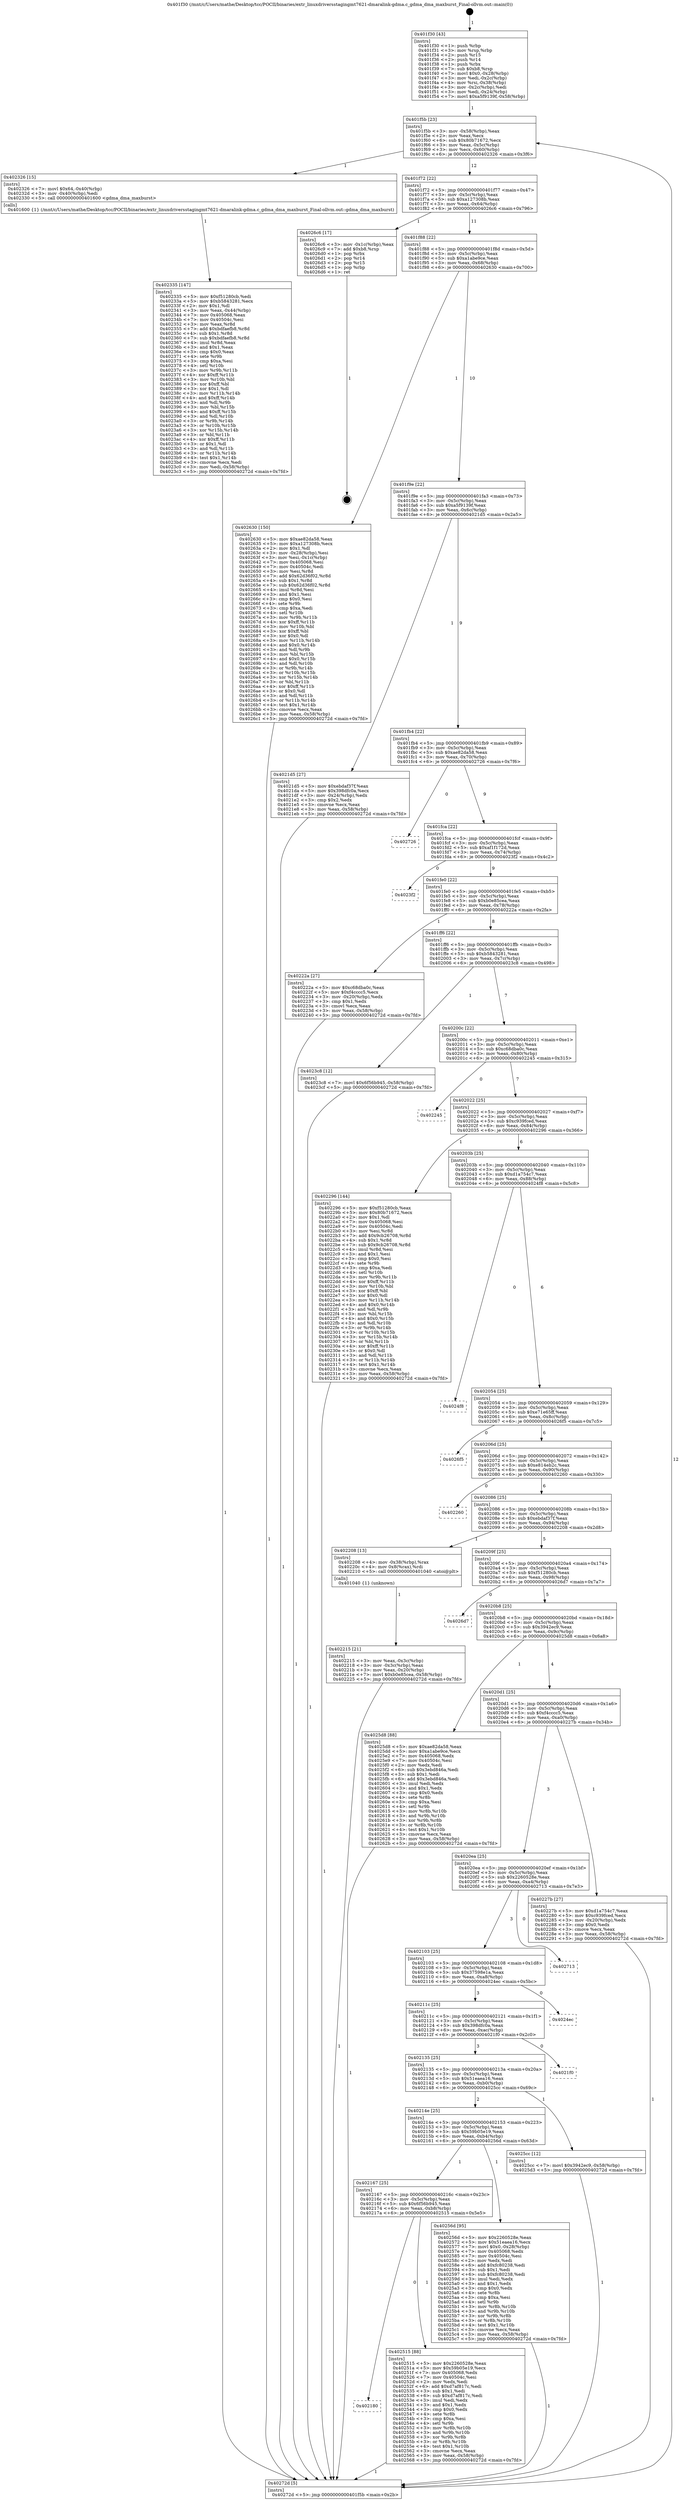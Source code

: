 digraph "0x401f30" {
  label = "0x401f30 (/mnt/c/Users/mathe/Desktop/tcc/POCII/binaries/extr_linuxdriversstagingmt7621-dmaralink-gdma.c_gdma_dma_maxburst_Final-ollvm.out::main(0))"
  labelloc = "t"
  node[shape=record]

  Entry [label="",width=0.3,height=0.3,shape=circle,fillcolor=black,style=filled]
  "0x401f5b" [label="{
     0x401f5b [23]\l
     | [instrs]\l
     &nbsp;&nbsp;0x401f5b \<+3\>: mov -0x58(%rbp),%eax\l
     &nbsp;&nbsp;0x401f5e \<+2\>: mov %eax,%ecx\l
     &nbsp;&nbsp;0x401f60 \<+6\>: sub $0x80b71672,%ecx\l
     &nbsp;&nbsp;0x401f66 \<+3\>: mov %eax,-0x5c(%rbp)\l
     &nbsp;&nbsp;0x401f69 \<+3\>: mov %ecx,-0x60(%rbp)\l
     &nbsp;&nbsp;0x401f6c \<+6\>: je 0000000000402326 \<main+0x3f6\>\l
  }"]
  "0x402326" [label="{
     0x402326 [15]\l
     | [instrs]\l
     &nbsp;&nbsp;0x402326 \<+7\>: movl $0x64,-0x40(%rbp)\l
     &nbsp;&nbsp;0x40232d \<+3\>: mov -0x40(%rbp),%edi\l
     &nbsp;&nbsp;0x402330 \<+5\>: call 0000000000401600 \<gdma_dma_maxburst\>\l
     | [calls]\l
     &nbsp;&nbsp;0x401600 \{1\} (/mnt/c/Users/mathe/Desktop/tcc/POCII/binaries/extr_linuxdriversstagingmt7621-dmaralink-gdma.c_gdma_dma_maxburst_Final-ollvm.out::gdma_dma_maxburst)\l
  }"]
  "0x401f72" [label="{
     0x401f72 [22]\l
     | [instrs]\l
     &nbsp;&nbsp;0x401f72 \<+5\>: jmp 0000000000401f77 \<main+0x47\>\l
     &nbsp;&nbsp;0x401f77 \<+3\>: mov -0x5c(%rbp),%eax\l
     &nbsp;&nbsp;0x401f7a \<+5\>: sub $0xa127308b,%eax\l
     &nbsp;&nbsp;0x401f7f \<+3\>: mov %eax,-0x64(%rbp)\l
     &nbsp;&nbsp;0x401f82 \<+6\>: je 00000000004026c6 \<main+0x796\>\l
  }"]
  Exit [label="",width=0.3,height=0.3,shape=circle,fillcolor=black,style=filled,peripheries=2]
  "0x4026c6" [label="{
     0x4026c6 [17]\l
     | [instrs]\l
     &nbsp;&nbsp;0x4026c6 \<+3\>: mov -0x1c(%rbp),%eax\l
     &nbsp;&nbsp;0x4026c9 \<+7\>: add $0xb8,%rsp\l
     &nbsp;&nbsp;0x4026d0 \<+1\>: pop %rbx\l
     &nbsp;&nbsp;0x4026d1 \<+2\>: pop %r14\l
     &nbsp;&nbsp;0x4026d3 \<+2\>: pop %r15\l
     &nbsp;&nbsp;0x4026d5 \<+1\>: pop %rbp\l
     &nbsp;&nbsp;0x4026d6 \<+1\>: ret\l
  }"]
  "0x401f88" [label="{
     0x401f88 [22]\l
     | [instrs]\l
     &nbsp;&nbsp;0x401f88 \<+5\>: jmp 0000000000401f8d \<main+0x5d\>\l
     &nbsp;&nbsp;0x401f8d \<+3\>: mov -0x5c(%rbp),%eax\l
     &nbsp;&nbsp;0x401f90 \<+5\>: sub $0xa1abe9ce,%eax\l
     &nbsp;&nbsp;0x401f95 \<+3\>: mov %eax,-0x68(%rbp)\l
     &nbsp;&nbsp;0x401f98 \<+6\>: je 0000000000402630 \<main+0x700\>\l
  }"]
  "0x402180" [label="{
     0x402180\l
  }", style=dashed]
  "0x402630" [label="{
     0x402630 [150]\l
     | [instrs]\l
     &nbsp;&nbsp;0x402630 \<+5\>: mov $0xae82da58,%eax\l
     &nbsp;&nbsp;0x402635 \<+5\>: mov $0xa127308b,%ecx\l
     &nbsp;&nbsp;0x40263a \<+2\>: mov $0x1,%dl\l
     &nbsp;&nbsp;0x40263c \<+3\>: mov -0x28(%rbp),%esi\l
     &nbsp;&nbsp;0x40263f \<+3\>: mov %esi,-0x1c(%rbp)\l
     &nbsp;&nbsp;0x402642 \<+7\>: mov 0x405068,%esi\l
     &nbsp;&nbsp;0x402649 \<+7\>: mov 0x40504c,%edi\l
     &nbsp;&nbsp;0x402650 \<+3\>: mov %esi,%r8d\l
     &nbsp;&nbsp;0x402653 \<+7\>: add $0x62d36f02,%r8d\l
     &nbsp;&nbsp;0x40265a \<+4\>: sub $0x1,%r8d\l
     &nbsp;&nbsp;0x40265e \<+7\>: sub $0x62d36f02,%r8d\l
     &nbsp;&nbsp;0x402665 \<+4\>: imul %r8d,%esi\l
     &nbsp;&nbsp;0x402669 \<+3\>: and $0x1,%esi\l
     &nbsp;&nbsp;0x40266c \<+3\>: cmp $0x0,%esi\l
     &nbsp;&nbsp;0x40266f \<+4\>: sete %r9b\l
     &nbsp;&nbsp;0x402673 \<+3\>: cmp $0xa,%edi\l
     &nbsp;&nbsp;0x402676 \<+4\>: setl %r10b\l
     &nbsp;&nbsp;0x40267a \<+3\>: mov %r9b,%r11b\l
     &nbsp;&nbsp;0x40267d \<+4\>: xor $0xff,%r11b\l
     &nbsp;&nbsp;0x402681 \<+3\>: mov %r10b,%bl\l
     &nbsp;&nbsp;0x402684 \<+3\>: xor $0xff,%bl\l
     &nbsp;&nbsp;0x402687 \<+3\>: xor $0x0,%dl\l
     &nbsp;&nbsp;0x40268a \<+3\>: mov %r11b,%r14b\l
     &nbsp;&nbsp;0x40268d \<+4\>: and $0x0,%r14b\l
     &nbsp;&nbsp;0x402691 \<+3\>: and %dl,%r9b\l
     &nbsp;&nbsp;0x402694 \<+3\>: mov %bl,%r15b\l
     &nbsp;&nbsp;0x402697 \<+4\>: and $0x0,%r15b\l
     &nbsp;&nbsp;0x40269b \<+3\>: and %dl,%r10b\l
     &nbsp;&nbsp;0x40269e \<+3\>: or %r9b,%r14b\l
     &nbsp;&nbsp;0x4026a1 \<+3\>: or %r10b,%r15b\l
     &nbsp;&nbsp;0x4026a4 \<+3\>: xor %r15b,%r14b\l
     &nbsp;&nbsp;0x4026a7 \<+3\>: or %bl,%r11b\l
     &nbsp;&nbsp;0x4026aa \<+4\>: xor $0xff,%r11b\l
     &nbsp;&nbsp;0x4026ae \<+3\>: or $0x0,%dl\l
     &nbsp;&nbsp;0x4026b1 \<+3\>: and %dl,%r11b\l
     &nbsp;&nbsp;0x4026b4 \<+3\>: or %r11b,%r14b\l
     &nbsp;&nbsp;0x4026b7 \<+4\>: test $0x1,%r14b\l
     &nbsp;&nbsp;0x4026bb \<+3\>: cmovne %ecx,%eax\l
     &nbsp;&nbsp;0x4026be \<+3\>: mov %eax,-0x58(%rbp)\l
     &nbsp;&nbsp;0x4026c1 \<+5\>: jmp 000000000040272d \<main+0x7fd\>\l
  }"]
  "0x401f9e" [label="{
     0x401f9e [22]\l
     | [instrs]\l
     &nbsp;&nbsp;0x401f9e \<+5\>: jmp 0000000000401fa3 \<main+0x73\>\l
     &nbsp;&nbsp;0x401fa3 \<+3\>: mov -0x5c(%rbp),%eax\l
     &nbsp;&nbsp;0x401fa6 \<+5\>: sub $0xa5f9139f,%eax\l
     &nbsp;&nbsp;0x401fab \<+3\>: mov %eax,-0x6c(%rbp)\l
     &nbsp;&nbsp;0x401fae \<+6\>: je 00000000004021d5 \<main+0x2a5\>\l
  }"]
  "0x402515" [label="{
     0x402515 [88]\l
     | [instrs]\l
     &nbsp;&nbsp;0x402515 \<+5\>: mov $0x2260528e,%eax\l
     &nbsp;&nbsp;0x40251a \<+5\>: mov $0x59b05e19,%ecx\l
     &nbsp;&nbsp;0x40251f \<+7\>: mov 0x405068,%edx\l
     &nbsp;&nbsp;0x402526 \<+7\>: mov 0x40504c,%esi\l
     &nbsp;&nbsp;0x40252d \<+2\>: mov %edx,%edi\l
     &nbsp;&nbsp;0x40252f \<+6\>: add $0xd7af817c,%edi\l
     &nbsp;&nbsp;0x402535 \<+3\>: sub $0x1,%edi\l
     &nbsp;&nbsp;0x402538 \<+6\>: sub $0xd7af817c,%edi\l
     &nbsp;&nbsp;0x40253e \<+3\>: imul %edi,%edx\l
     &nbsp;&nbsp;0x402541 \<+3\>: and $0x1,%edx\l
     &nbsp;&nbsp;0x402544 \<+3\>: cmp $0x0,%edx\l
     &nbsp;&nbsp;0x402547 \<+4\>: sete %r8b\l
     &nbsp;&nbsp;0x40254b \<+3\>: cmp $0xa,%esi\l
     &nbsp;&nbsp;0x40254e \<+4\>: setl %r9b\l
     &nbsp;&nbsp;0x402552 \<+3\>: mov %r8b,%r10b\l
     &nbsp;&nbsp;0x402555 \<+3\>: and %r9b,%r10b\l
     &nbsp;&nbsp;0x402558 \<+3\>: xor %r9b,%r8b\l
     &nbsp;&nbsp;0x40255b \<+3\>: or %r8b,%r10b\l
     &nbsp;&nbsp;0x40255e \<+4\>: test $0x1,%r10b\l
     &nbsp;&nbsp;0x402562 \<+3\>: cmovne %ecx,%eax\l
     &nbsp;&nbsp;0x402565 \<+3\>: mov %eax,-0x58(%rbp)\l
     &nbsp;&nbsp;0x402568 \<+5\>: jmp 000000000040272d \<main+0x7fd\>\l
  }"]
  "0x4021d5" [label="{
     0x4021d5 [27]\l
     | [instrs]\l
     &nbsp;&nbsp;0x4021d5 \<+5\>: mov $0xebdaf37f,%eax\l
     &nbsp;&nbsp;0x4021da \<+5\>: mov $0x398dfc0a,%ecx\l
     &nbsp;&nbsp;0x4021df \<+3\>: mov -0x24(%rbp),%edx\l
     &nbsp;&nbsp;0x4021e2 \<+3\>: cmp $0x2,%edx\l
     &nbsp;&nbsp;0x4021e5 \<+3\>: cmovne %ecx,%eax\l
     &nbsp;&nbsp;0x4021e8 \<+3\>: mov %eax,-0x58(%rbp)\l
     &nbsp;&nbsp;0x4021eb \<+5\>: jmp 000000000040272d \<main+0x7fd\>\l
  }"]
  "0x401fb4" [label="{
     0x401fb4 [22]\l
     | [instrs]\l
     &nbsp;&nbsp;0x401fb4 \<+5\>: jmp 0000000000401fb9 \<main+0x89\>\l
     &nbsp;&nbsp;0x401fb9 \<+3\>: mov -0x5c(%rbp),%eax\l
     &nbsp;&nbsp;0x401fbc \<+5\>: sub $0xae82da58,%eax\l
     &nbsp;&nbsp;0x401fc1 \<+3\>: mov %eax,-0x70(%rbp)\l
     &nbsp;&nbsp;0x401fc4 \<+6\>: je 0000000000402726 \<main+0x7f6\>\l
  }"]
  "0x40272d" [label="{
     0x40272d [5]\l
     | [instrs]\l
     &nbsp;&nbsp;0x40272d \<+5\>: jmp 0000000000401f5b \<main+0x2b\>\l
  }"]
  "0x401f30" [label="{
     0x401f30 [43]\l
     | [instrs]\l
     &nbsp;&nbsp;0x401f30 \<+1\>: push %rbp\l
     &nbsp;&nbsp;0x401f31 \<+3\>: mov %rsp,%rbp\l
     &nbsp;&nbsp;0x401f34 \<+2\>: push %r15\l
     &nbsp;&nbsp;0x401f36 \<+2\>: push %r14\l
     &nbsp;&nbsp;0x401f38 \<+1\>: push %rbx\l
     &nbsp;&nbsp;0x401f39 \<+7\>: sub $0xb8,%rsp\l
     &nbsp;&nbsp;0x401f40 \<+7\>: movl $0x0,-0x28(%rbp)\l
     &nbsp;&nbsp;0x401f47 \<+3\>: mov %edi,-0x2c(%rbp)\l
     &nbsp;&nbsp;0x401f4a \<+4\>: mov %rsi,-0x38(%rbp)\l
     &nbsp;&nbsp;0x401f4e \<+3\>: mov -0x2c(%rbp),%edi\l
     &nbsp;&nbsp;0x401f51 \<+3\>: mov %edi,-0x24(%rbp)\l
     &nbsp;&nbsp;0x401f54 \<+7\>: movl $0xa5f9139f,-0x58(%rbp)\l
  }"]
  "0x402167" [label="{
     0x402167 [25]\l
     | [instrs]\l
     &nbsp;&nbsp;0x402167 \<+5\>: jmp 000000000040216c \<main+0x23c\>\l
     &nbsp;&nbsp;0x40216c \<+3\>: mov -0x5c(%rbp),%eax\l
     &nbsp;&nbsp;0x40216f \<+5\>: sub $0x6f56b945,%eax\l
     &nbsp;&nbsp;0x402174 \<+6\>: mov %eax,-0xb8(%rbp)\l
     &nbsp;&nbsp;0x40217a \<+6\>: je 0000000000402515 \<main+0x5e5\>\l
  }"]
  "0x402726" [label="{
     0x402726\l
  }", style=dashed]
  "0x401fca" [label="{
     0x401fca [22]\l
     | [instrs]\l
     &nbsp;&nbsp;0x401fca \<+5\>: jmp 0000000000401fcf \<main+0x9f\>\l
     &nbsp;&nbsp;0x401fcf \<+3\>: mov -0x5c(%rbp),%eax\l
     &nbsp;&nbsp;0x401fd2 \<+5\>: sub $0xaf1f172d,%eax\l
     &nbsp;&nbsp;0x401fd7 \<+3\>: mov %eax,-0x74(%rbp)\l
     &nbsp;&nbsp;0x401fda \<+6\>: je 00000000004023f2 \<main+0x4c2\>\l
  }"]
  "0x40256d" [label="{
     0x40256d [95]\l
     | [instrs]\l
     &nbsp;&nbsp;0x40256d \<+5\>: mov $0x2260528e,%eax\l
     &nbsp;&nbsp;0x402572 \<+5\>: mov $0x51eaea16,%ecx\l
     &nbsp;&nbsp;0x402577 \<+7\>: movl $0x0,-0x28(%rbp)\l
     &nbsp;&nbsp;0x40257e \<+7\>: mov 0x405068,%edx\l
     &nbsp;&nbsp;0x402585 \<+7\>: mov 0x40504c,%esi\l
     &nbsp;&nbsp;0x40258c \<+2\>: mov %edx,%edi\l
     &nbsp;&nbsp;0x40258e \<+6\>: add $0xfc80238,%edi\l
     &nbsp;&nbsp;0x402594 \<+3\>: sub $0x1,%edi\l
     &nbsp;&nbsp;0x402597 \<+6\>: sub $0xfc80238,%edi\l
     &nbsp;&nbsp;0x40259d \<+3\>: imul %edi,%edx\l
     &nbsp;&nbsp;0x4025a0 \<+3\>: and $0x1,%edx\l
     &nbsp;&nbsp;0x4025a3 \<+3\>: cmp $0x0,%edx\l
     &nbsp;&nbsp;0x4025a6 \<+4\>: sete %r8b\l
     &nbsp;&nbsp;0x4025aa \<+3\>: cmp $0xa,%esi\l
     &nbsp;&nbsp;0x4025ad \<+4\>: setl %r9b\l
     &nbsp;&nbsp;0x4025b1 \<+3\>: mov %r8b,%r10b\l
     &nbsp;&nbsp;0x4025b4 \<+3\>: and %r9b,%r10b\l
     &nbsp;&nbsp;0x4025b7 \<+3\>: xor %r9b,%r8b\l
     &nbsp;&nbsp;0x4025ba \<+3\>: or %r8b,%r10b\l
     &nbsp;&nbsp;0x4025bd \<+4\>: test $0x1,%r10b\l
     &nbsp;&nbsp;0x4025c1 \<+3\>: cmovne %ecx,%eax\l
     &nbsp;&nbsp;0x4025c4 \<+3\>: mov %eax,-0x58(%rbp)\l
     &nbsp;&nbsp;0x4025c7 \<+5\>: jmp 000000000040272d \<main+0x7fd\>\l
  }"]
  "0x4023f2" [label="{
     0x4023f2\l
  }", style=dashed]
  "0x401fe0" [label="{
     0x401fe0 [22]\l
     | [instrs]\l
     &nbsp;&nbsp;0x401fe0 \<+5\>: jmp 0000000000401fe5 \<main+0xb5\>\l
     &nbsp;&nbsp;0x401fe5 \<+3\>: mov -0x5c(%rbp),%eax\l
     &nbsp;&nbsp;0x401fe8 \<+5\>: sub $0xb0e85cea,%eax\l
     &nbsp;&nbsp;0x401fed \<+3\>: mov %eax,-0x78(%rbp)\l
     &nbsp;&nbsp;0x401ff0 \<+6\>: je 000000000040222a \<main+0x2fa\>\l
  }"]
  "0x40214e" [label="{
     0x40214e [25]\l
     | [instrs]\l
     &nbsp;&nbsp;0x40214e \<+5\>: jmp 0000000000402153 \<main+0x223\>\l
     &nbsp;&nbsp;0x402153 \<+3\>: mov -0x5c(%rbp),%eax\l
     &nbsp;&nbsp;0x402156 \<+5\>: sub $0x59b05e19,%eax\l
     &nbsp;&nbsp;0x40215b \<+6\>: mov %eax,-0xb4(%rbp)\l
     &nbsp;&nbsp;0x402161 \<+6\>: je 000000000040256d \<main+0x63d\>\l
  }"]
  "0x40222a" [label="{
     0x40222a [27]\l
     | [instrs]\l
     &nbsp;&nbsp;0x40222a \<+5\>: mov $0xc68dba0c,%eax\l
     &nbsp;&nbsp;0x40222f \<+5\>: mov $0xf4cccc5,%ecx\l
     &nbsp;&nbsp;0x402234 \<+3\>: mov -0x20(%rbp),%edx\l
     &nbsp;&nbsp;0x402237 \<+3\>: cmp $0x1,%edx\l
     &nbsp;&nbsp;0x40223a \<+3\>: cmovl %ecx,%eax\l
     &nbsp;&nbsp;0x40223d \<+3\>: mov %eax,-0x58(%rbp)\l
     &nbsp;&nbsp;0x402240 \<+5\>: jmp 000000000040272d \<main+0x7fd\>\l
  }"]
  "0x401ff6" [label="{
     0x401ff6 [22]\l
     | [instrs]\l
     &nbsp;&nbsp;0x401ff6 \<+5\>: jmp 0000000000401ffb \<main+0xcb\>\l
     &nbsp;&nbsp;0x401ffb \<+3\>: mov -0x5c(%rbp),%eax\l
     &nbsp;&nbsp;0x401ffe \<+5\>: sub $0xb5843281,%eax\l
     &nbsp;&nbsp;0x402003 \<+3\>: mov %eax,-0x7c(%rbp)\l
     &nbsp;&nbsp;0x402006 \<+6\>: je 00000000004023c8 \<main+0x498\>\l
  }"]
  "0x4025cc" [label="{
     0x4025cc [12]\l
     | [instrs]\l
     &nbsp;&nbsp;0x4025cc \<+7\>: movl $0x3942ec9,-0x58(%rbp)\l
     &nbsp;&nbsp;0x4025d3 \<+5\>: jmp 000000000040272d \<main+0x7fd\>\l
  }"]
  "0x4023c8" [label="{
     0x4023c8 [12]\l
     | [instrs]\l
     &nbsp;&nbsp;0x4023c8 \<+7\>: movl $0x6f56b945,-0x58(%rbp)\l
     &nbsp;&nbsp;0x4023cf \<+5\>: jmp 000000000040272d \<main+0x7fd\>\l
  }"]
  "0x40200c" [label="{
     0x40200c [22]\l
     | [instrs]\l
     &nbsp;&nbsp;0x40200c \<+5\>: jmp 0000000000402011 \<main+0xe1\>\l
     &nbsp;&nbsp;0x402011 \<+3\>: mov -0x5c(%rbp),%eax\l
     &nbsp;&nbsp;0x402014 \<+5\>: sub $0xc68dba0c,%eax\l
     &nbsp;&nbsp;0x402019 \<+3\>: mov %eax,-0x80(%rbp)\l
     &nbsp;&nbsp;0x40201c \<+6\>: je 0000000000402245 \<main+0x315\>\l
  }"]
  "0x402135" [label="{
     0x402135 [25]\l
     | [instrs]\l
     &nbsp;&nbsp;0x402135 \<+5\>: jmp 000000000040213a \<main+0x20a\>\l
     &nbsp;&nbsp;0x40213a \<+3\>: mov -0x5c(%rbp),%eax\l
     &nbsp;&nbsp;0x40213d \<+5\>: sub $0x51eaea16,%eax\l
     &nbsp;&nbsp;0x402142 \<+6\>: mov %eax,-0xb0(%rbp)\l
     &nbsp;&nbsp;0x402148 \<+6\>: je 00000000004025cc \<main+0x69c\>\l
  }"]
  "0x402245" [label="{
     0x402245\l
  }", style=dashed]
  "0x402022" [label="{
     0x402022 [25]\l
     | [instrs]\l
     &nbsp;&nbsp;0x402022 \<+5\>: jmp 0000000000402027 \<main+0xf7\>\l
     &nbsp;&nbsp;0x402027 \<+3\>: mov -0x5c(%rbp),%eax\l
     &nbsp;&nbsp;0x40202a \<+5\>: sub $0xc939fced,%eax\l
     &nbsp;&nbsp;0x40202f \<+6\>: mov %eax,-0x84(%rbp)\l
     &nbsp;&nbsp;0x402035 \<+6\>: je 0000000000402296 \<main+0x366\>\l
  }"]
  "0x4021f0" [label="{
     0x4021f0\l
  }", style=dashed]
  "0x402296" [label="{
     0x402296 [144]\l
     | [instrs]\l
     &nbsp;&nbsp;0x402296 \<+5\>: mov $0xf51280cb,%eax\l
     &nbsp;&nbsp;0x40229b \<+5\>: mov $0x80b71672,%ecx\l
     &nbsp;&nbsp;0x4022a0 \<+2\>: mov $0x1,%dl\l
     &nbsp;&nbsp;0x4022a2 \<+7\>: mov 0x405068,%esi\l
     &nbsp;&nbsp;0x4022a9 \<+7\>: mov 0x40504c,%edi\l
     &nbsp;&nbsp;0x4022b0 \<+3\>: mov %esi,%r8d\l
     &nbsp;&nbsp;0x4022b3 \<+7\>: add $0x9cb26708,%r8d\l
     &nbsp;&nbsp;0x4022ba \<+4\>: sub $0x1,%r8d\l
     &nbsp;&nbsp;0x4022be \<+7\>: sub $0x9cb26708,%r8d\l
     &nbsp;&nbsp;0x4022c5 \<+4\>: imul %r8d,%esi\l
     &nbsp;&nbsp;0x4022c9 \<+3\>: and $0x1,%esi\l
     &nbsp;&nbsp;0x4022cc \<+3\>: cmp $0x0,%esi\l
     &nbsp;&nbsp;0x4022cf \<+4\>: sete %r9b\l
     &nbsp;&nbsp;0x4022d3 \<+3\>: cmp $0xa,%edi\l
     &nbsp;&nbsp;0x4022d6 \<+4\>: setl %r10b\l
     &nbsp;&nbsp;0x4022da \<+3\>: mov %r9b,%r11b\l
     &nbsp;&nbsp;0x4022dd \<+4\>: xor $0xff,%r11b\l
     &nbsp;&nbsp;0x4022e1 \<+3\>: mov %r10b,%bl\l
     &nbsp;&nbsp;0x4022e4 \<+3\>: xor $0xff,%bl\l
     &nbsp;&nbsp;0x4022e7 \<+3\>: xor $0x0,%dl\l
     &nbsp;&nbsp;0x4022ea \<+3\>: mov %r11b,%r14b\l
     &nbsp;&nbsp;0x4022ed \<+4\>: and $0x0,%r14b\l
     &nbsp;&nbsp;0x4022f1 \<+3\>: and %dl,%r9b\l
     &nbsp;&nbsp;0x4022f4 \<+3\>: mov %bl,%r15b\l
     &nbsp;&nbsp;0x4022f7 \<+4\>: and $0x0,%r15b\l
     &nbsp;&nbsp;0x4022fb \<+3\>: and %dl,%r10b\l
     &nbsp;&nbsp;0x4022fe \<+3\>: or %r9b,%r14b\l
     &nbsp;&nbsp;0x402301 \<+3\>: or %r10b,%r15b\l
     &nbsp;&nbsp;0x402304 \<+3\>: xor %r15b,%r14b\l
     &nbsp;&nbsp;0x402307 \<+3\>: or %bl,%r11b\l
     &nbsp;&nbsp;0x40230a \<+4\>: xor $0xff,%r11b\l
     &nbsp;&nbsp;0x40230e \<+3\>: or $0x0,%dl\l
     &nbsp;&nbsp;0x402311 \<+3\>: and %dl,%r11b\l
     &nbsp;&nbsp;0x402314 \<+3\>: or %r11b,%r14b\l
     &nbsp;&nbsp;0x402317 \<+4\>: test $0x1,%r14b\l
     &nbsp;&nbsp;0x40231b \<+3\>: cmovne %ecx,%eax\l
     &nbsp;&nbsp;0x40231e \<+3\>: mov %eax,-0x58(%rbp)\l
     &nbsp;&nbsp;0x402321 \<+5\>: jmp 000000000040272d \<main+0x7fd\>\l
  }"]
  "0x40203b" [label="{
     0x40203b [25]\l
     | [instrs]\l
     &nbsp;&nbsp;0x40203b \<+5\>: jmp 0000000000402040 \<main+0x110\>\l
     &nbsp;&nbsp;0x402040 \<+3\>: mov -0x5c(%rbp),%eax\l
     &nbsp;&nbsp;0x402043 \<+5\>: sub $0xd1a754c7,%eax\l
     &nbsp;&nbsp;0x402048 \<+6\>: mov %eax,-0x88(%rbp)\l
     &nbsp;&nbsp;0x40204e \<+6\>: je 00000000004024f8 \<main+0x5c8\>\l
  }"]
  "0x40211c" [label="{
     0x40211c [25]\l
     | [instrs]\l
     &nbsp;&nbsp;0x40211c \<+5\>: jmp 0000000000402121 \<main+0x1f1\>\l
     &nbsp;&nbsp;0x402121 \<+3\>: mov -0x5c(%rbp),%eax\l
     &nbsp;&nbsp;0x402124 \<+5\>: sub $0x398dfc0a,%eax\l
     &nbsp;&nbsp;0x402129 \<+6\>: mov %eax,-0xac(%rbp)\l
     &nbsp;&nbsp;0x40212f \<+6\>: je 00000000004021f0 \<main+0x2c0\>\l
  }"]
  "0x4024f8" [label="{
     0x4024f8\l
  }", style=dashed]
  "0x402054" [label="{
     0x402054 [25]\l
     | [instrs]\l
     &nbsp;&nbsp;0x402054 \<+5\>: jmp 0000000000402059 \<main+0x129\>\l
     &nbsp;&nbsp;0x402059 \<+3\>: mov -0x5c(%rbp),%eax\l
     &nbsp;&nbsp;0x40205c \<+5\>: sub $0xe71e65ff,%eax\l
     &nbsp;&nbsp;0x402061 \<+6\>: mov %eax,-0x8c(%rbp)\l
     &nbsp;&nbsp;0x402067 \<+6\>: je 00000000004026f5 \<main+0x7c5\>\l
  }"]
  "0x4024ec" [label="{
     0x4024ec\l
  }", style=dashed]
  "0x4026f5" [label="{
     0x4026f5\l
  }", style=dashed]
  "0x40206d" [label="{
     0x40206d [25]\l
     | [instrs]\l
     &nbsp;&nbsp;0x40206d \<+5\>: jmp 0000000000402072 \<main+0x142\>\l
     &nbsp;&nbsp;0x402072 \<+3\>: mov -0x5c(%rbp),%eax\l
     &nbsp;&nbsp;0x402075 \<+5\>: sub $0xe814eb2c,%eax\l
     &nbsp;&nbsp;0x40207a \<+6\>: mov %eax,-0x90(%rbp)\l
     &nbsp;&nbsp;0x402080 \<+6\>: je 0000000000402260 \<main+0x330\>\l
  }"]
  "0x402103" [label="{
     0x402103 [25]\l
     | [instrs]\l
     &nbsp;&nbsp;0x402103 \<+5\>: jmp 0000000000402108 \<main+0x1d8\>\l
     &nbsp;&nbsp;0x402108 \<+3\>: mov -0x5c(%rbp),%eax\l
     &nbsp;&nbsp;0x40210b \<+5\>: sub $0x37598e1a,%eax\l
     &nbsp;&nbsp;0x402110 \<+6\>: mov %eax,-0xa8(%rbp)\l
     &nbsp;&nbsp;0x402116 \<+6\>: je 00000000004024ec \<main+0x5bc\>\l
  }"]
  "0x402260" [label="{
     0x402260\l
  }", style=dashed]
  "0x402086" [label="{
     0x402086 [25]\l
     | [instrs]\l
     &nbsp;&nbsp;0x402086 \<+5\>: jmp 000000000040208b \<main+0x15b\>\l
     &nbsp;&nbsp;0x40208b \<+3\>: mov -0x5c(%rbp),%eax\l
     &nbsp;&nbsp;0x40208e \<+5\>: sub $0xebdaf37f,%eax\l
     &nbsp;&nbsp;0x402093 \<+6\>: mov %eax,-0x94(%rbp)\l
     &nbsp;&nbsp;0x402099 \<+6\>: je 0000000000402208 \<main+0x2d8\>\l
  }"]
  "0x402713" [label="{
     0x402713\l
  }", style=dashed]
  "0x402208" [label="{
     0x402208 [13]\l
     | [instrs]\l
     &nbsp;&nbsp;0x402208 \<+4\>: mov -0x38(%rbp),%rax\l
     &nbsp;&nbsp;0x40220c \<+4\>: mov 0x8(%rax),%rdi\l
     &nbsp;&nbsp;0x402210 \<+5\>: call 0000000000401040 \<atoi@plt\>\l
     | [calls]\l
     &nbsp;&nbsp;0x401040 \{1\} (unknown)\l
  }"]
  "0x40209f" [label="{
     0x40209f [25]\l
     | [instrs]\l
     &nbsp;&nbsp;0x40209f \<+5\>: jmp 00000000004020a4 \<main+0x174\>\l
     &nbsp;&nbsp;0x4020a4 \<+3\>: mov -0x5c(%rbp),%eax\l
     &nbsp;&nbsp;0x4020a7 \<+5\>: sub $0xf51280cb,%eax\l
     &nbsp;&nbsp;0x4020ac \<+6\>: mov %eax,-0x98(%rbp)\l
     &nbsp;&nbsp;0x4020b2 \<+6\>: je 00000000004026d7 \<main+0x7a7\>\l
  }"]
  "0x402215" [label="{
     0x402215 [21]\l
     | [instrs]\l
     &nbsp;&nbsp;0x402215 \<+3\>: mov %eax,-0x3c(%rbp)\l
     &nbsp;&nbsp;0x402218 \<+3\>: mov -0x3c(%rbp),%eax\l
     &nbsp;&nbsp;0x40221b \<+3\>: mov %eax,-0x20(%rbp)\l
     &nbsp;&nbsp;0x40221e \<+7\>: movl $0xb0e85cea,-0x58(%rbp)\l
     &nbsp;&nbsp;0x402225 \<+5\>: jmp 000000000040272d \<main+0x7fd\>\l
  }"]
  "0x402335" [label="{
     0x402335 [147]\l
     | [instrs]\l
     &nbsp;&nbsp;0x402335 \<+5\>: mov $0xf51280cb,%edi\l
     &nbsp;&nbsp;0x40233a \<+5\>: mov $0xb5843281,%ecx\l
     &nbsp;&nbsp;0x40233f \<+2\>: mov $0x1,%dl\l
     &nbsp;&nbsp;0x402341 \<+3\>: mov %eax,-0x44(%rbp)\l
     &nbsp;&nbsp;0x402344 \<+7\>: mov 0x405068,%eax\l
     &nbsp;&nbsp;0x40234b \<+7\>: mov 0x40504c,%esi\l
     &nbsp;&nbsp;0x402352 \<+3\>: mov %eax,%r8d\l
     &nbsp;&nbsp;0x402355 \<+7\>: add $0xbdfaefb8,%r8d\l
     &nbsp;&nbsp;0x40235c \<+4\>: sub $0x1,%r8d\l
     &nbsp;&nbsp;0x402360 \<+7\>: sub $0xbdfaefb8,%r8d\l
     &nbsp;&nbsp;0x402367 \<+4\>: imul %r8d,%eax\l
     &nbsp;&nbsp;0x40236b \<+3\>: and $0x1,%eax\l
     &nbsp;&nbsp;0x40236e \<+3\>: cmp $0x0,%eax\l
     &nbsp;&nbsp;0x402371 \<+4\>: sete %r9b\l
     &nbsp;&nbsp;0x402375 \<+3\>: cmp $0xa,%esi\l
     &nbsp;&nbsp;0x402378 \<+4\>: setl %r10b\l
     &nbsp;&nbsp;0x40237c \<+3\>: mov %r9b,%r11b\l
     &nbsp;&nbsp;0x40237f \<+4\>: xor $0xff,%r11b\l
     &nbsp;&nbsp;0x402383 \<+3\>: mov %r10b,%bl\l
     &nbsp;&nbsp;0x402386 \<+3\>: xor $0xff,%bl\l
     &nbsp;&nbsp;0x402389 \<+3\>: xor $0x1,%dl\l
     &nbsp;&nbsp;0x40238c \<+3\>: mov %r11b,%r14b\l
     &nbsp;&nbsp;0x40238f \<+4\>: and $0xff,%r14b\l
     &nbsp;&nbsp;0x402393 \<+3\>: and %dl,%r9b\l
     &nbsp;&nbsp;0x402396 \<+3\>: mov %bl,%r15b\l
     &nbsp;&nbsp;0x402399 \<+4\>: and $0xff,%r15b\l
     &nbsp;&nbsp;0x40239d \<+3\>: and %dl,%r10b\l
     &nbsp;&nbsp;0x4023a0 \<+3\>: or %r9b,%r14b\l
     &nbsp;&nbsp;0x4023a3 \<+3\>: or %r10b,%r15b\l
     &nbsp;&nbsp;0x4023a6 \<+3\>: xor %r15b,%r14b\l
     &nbsp;&nbsp;0x4023a9 \<+3\>: or %bl,%r11b\l
     &nbsp;&nbsp;0x4023ac \<+4\>: xor $0xff,%r11b\l
     &nbsp;&nbsp;0x4023b0 \<+3\>: or $0x1,%dl\l
     &nbsp;&nbsp;0x4023b3 \<+3\>: and %dl,%r11b\l
     &nbsp;&nbsp;0x4023b6 \<+3\>: or %r11b,%r14b\l
     &nbsp;&nbsp;0x4023b9 \<+4\>: test $0x1,%r14b\l
     &nbsp;&nbsp;0x4023bd \<+3\>: cmovne %ecx,%edi\l
     &nbsp;&nbsp;0x4023c0 \<+3\>: mov %edi,-0x58(%rbp)\l
     &nbsp;&nbsp;0x4023c3 \<+5\>: jmp 000000000040272d \<main+0x7fd\>\l
  }"]
  "0x4026d7" [label="{
     0x4026d7\l
  }", style=dashed]
  "0x4020b8" [label="{
     0x4020b8 [25]\l
     | [instrs]\l
     &nbsp;&nbsp;0x4020b8 \<+5\>: jmp 00000000004020bd \<main+0x18d\>\l
     &nbsp;&nbsp;0x4020bd \<+3\>: mov -0x5c(%rbp),%eax\l
     &nbsp;&nbsp;0x4020c0 \<+5\>: sub $0x3942ec9,%eax\l
     &nbsp;&nbsp;0x4020c5 \<+6\>: mov %eax,-0x9c(%rbp)\l
     &nbsp;&nbsp;0x4020cb \<+6\>: je 00000000004025d8 \<main+0x6a8\>\l
  }"]
  "0x4020ea" [label="{
     0x4020ea [25]\l
     | [instrs]\l
     &nbsp;&nbsp;0x4020ea \<+5\>: jmp 00000000004020ef \<main+0x1bf\>\l
     &nbsp;&nbsp;0x4020ef \<+3\>: mov -0x5c(%rbp),%eax\l
     &nbsp;&nbsp;0x4020f2 \<+5\>: sub $0x2260528e,%eax\l
     &nbsp;&nbsp;0x4020f7 \<+6\>: mov %eax,-0xa4(%rbp)\l
     &nbsp;&nbsp;0x4020fd \<+6\>: je 0000000000402713 \<main+0x7e3\>\l
  }"]
  "0x4025d8" [label="{
     0x4025d8 [88]\l
     | [instrs]\l
     &nbsp;&nbsp;0x4025d8 \<+5\>: mov $0xae82da58,%eax\l
     &nbsp;&nbsp;0x4025dd \<+5\>: mov $0xa1abe9ce,%ecx\l
     &nbsp;&nbsp;0x4025e2 \<+7\>: mov 0x405068,%edx\l
     &nbsp;&nbsp;0x4025e9 \<+7\>: mov 0x40504c,%esi\l
     &nbsp;&nbsp;0x4025f0 \<+2\>: mov %edx,%edi\l
     &nbsp;&nbsp;0x4025f2 \<+6\>: sub $0x3ebd846a,%edi\l
     &nbsp;&nbsp;0x4025f8 \<+3\>: sub $0x1,%edi\l
     &nbsp;&nbsp;0x4025fb \<+6\>: add $0x3ebd846a,%edi\l
     &nbsp;&nbsp;0x402601 \<+3\>: imul %edi,%edx\l
     &nbsp;&nbsp;0x402604 \<+3\>: and $0x1,%edx\l
     &nbsp;&nbsp;0x402607 \<+3\>: cmp $0x0,%edx\l
     &nbsp;&nbsp;0x40260a \<+4\>: sete %r8b\l
     &nbsp;&nbsp;0x40260e \<+3\>: cmp $0xa,%esi\l
     &nbsp;&nbsp;0x402611 \<+4\>: setl %r9b\l
     &nbsp;&nbsp;0x402615 \<+3\>: mov %r8b,%r10b\l
     &nbsp;&nbsp;0x402618 \<+3\>: and %r9b,%r10b\l
     &nbsp;&nbsp;0x40261b \<+3\>: xor %r9b,%r8b\l
     &nbsp;&nbsp;0x40261e \<+3\>: or %r8b,%r10b\l
     &nbsp;&nbsp;0x402621 \<+4\>: test $0x1,%r10b\l
     &nbsp;&nbsp;0x402625 \<+3\>: cmovne %ecx,%eax\l
     &nbsp;&nbsp;0x402628 \<+3\>: mov %eax,-0x58(%rbp)\l
     &nbsp;&nbsp;0x40262b \<+5\>: jmp 000000000040272d \<main+0x7fd\>\l
  }"]
  "0x4020d1" [label="{
     0x4020d1 [25]\l
     | [instrs]\l
     &nbsp;&nbsp;0x4020d1 \<+5\>: jmp 00000000004020d6 \<main+0x1a6\>\l
     &nbsp;&nbsp;0x4020d6 \<+3\>: mov -0x5c(%rbp),%eax\l
     &nbsp;&nbsp;0x4020d9 \<+5\>: sub $0xf4cccc5,%eax\l
     &nbsp;&nbsp;0x4020de \<+6\>: mov %eax,-0xa0(%rbp)\l
     &nbsp;&nbsp;0x4020e4 \<+6\>: je 000000000040227b \<main+0x34b\>\l
  }"]
  "0x40227b" [label="{
     0x40227b [27]\l
     | [instrs]\l
     &nbsp;&nbsp;0x40227b \<+5\>: mov $0xd1a754c7,%eax\l
     &nbsp;&nbsp;0x402280 \<+5\>: mov $0xc939fced,%ecx\l
     &nbsp;&nbsp;0x402285 \<+3\>: mov -0x20(%rbp),%edx\l
     &nbsp;&nbsp;0x402288 \<+3\>: cmp $0x0,%edx\l
     &nbsp;&nbsp;0x40228b \<+3\>: cmove %ecx,%eax\l
     &nbsp;&nbsp;0x40228e \<+3\>: mov %eax,-0x58(%rbp)\l
     &nbsp;&nbsp;0x402291 \<+5\>: jmp 000000000040272d \<main+0x7fd\>\l
  }"]
  Entry -> "0x401f30" [label=" 1"]
  "0x401f5b" -> "0x402326" [label=" 1"]
  "0x401f5b" -> "0x401f72" [label=" 12"]
  "0x4026c6" -> Exit [label=" 1"]
  "0x401f72" -> "0x4026c6" [label=" 1"]
  "0x401f72" -> "0x401f88" [label=" 11"]
  "0x402630" -> "0x40272d" [label=" 1"]
  "0x401f88" -> "0x402630" [label=" 1"]
  "0x401f88" -> "0x401f9e" [label=" 10"]
  "0x4025d8" -> "0x40272d" [label=" 1"]
  "0x401f9e" -> "0x4021d5" [label=" 1"]
  "0x401f9e" -> "0x401fb4" [label=" 9"]
  "0x4021d5" -> "0x40272d" [label=" 1"]
  "0x401f30" -> "0x401f5b" [label=" 1"]
  "0x40272d" -> "0x401f5b" [label=" 12"]
  "0x4025cc" -> "0x40272d" [label=" 1"]
  "0x401fb4" -> "0x402726" [label=" 0"]
  "0x401fb4" -> "0x401fca" [label=" 9"]
  "0x402515" -> "0x40272d" [label=" 1"]
  "0x401fca" -> "0x4023f2" [label=" 0"]
  "0x401fca" -> "0x401fe0" [label=" 9"]
  "0x402167" -> "0x402180" [label=" 0"]
  "0x401fe0" -> "0x40222a" [label=" 1"]
  "0x401fe0" -> "0x401ff6" [label=" 8"]
  "0x40256d" -> "0x40272d" [label=" 1"]
  "0x401ff6" -> "0x4023c8" [label=" 1"]
  "0x401ff6" -> "0x40200c" [label=" 7"]
  "0x40214e" -> "0x402167" [label=" 1"]
  "0x40200c" -> "0x402245" [label=" 0"]
  "0x40200c" -> "0x402022" [label=" 7"]
  "0x402167" -> "0x402515" [label=" 1"]
  "0x402022" -> "0x402296" [label=" 1"]
  "0x402022" -> "0x40203b" [label=" 6"]
  "0x402135" -> "0x40214e" [label=" 2"]
  "0x40203b" -> "0x4024f8" [label=" 0"]
  "0x40203b" -> "0x402054" [label=" 6"]
  "0x40214e" -> "0x40256d" [label=" 1"]
  "0x402054" -> "0x4026f5" [label=" 0"]
  "0x402054" -> "0x40206d" [label=" 6"]
  "0x40211c" -> "0x402135" [label=" 3"]
  "0x40206d" -> "0x402260" [label=" 0"]
  "0x40206d" -> "0x402086" [label=" 6"]
  "0x402135" -> "0x4025cc" [label=" 1"]
  "0x402086" -> "0x402208" [label=" 1"]
  "0x402086" -> "0x40209f" [label=" 5"]
  "0x402208" -> "0x402215" [label=" 1"]
  "0x402215" -> "0x40272d" [label=" 1"]
  "0x40222a" -> "0x40272d" [label=" 1"]
  "0x402103" -> "0x40211c" [label=" 3"]
  "0x40209f" -> "0x4026d7" [label=" 0"]
  "0x40209f" -> "0x4020b8" [label=" 5"]
  "0x40211c" -> "0x4021f0" [label=" 0"]
  "0x4020b8" -> "0x4025d8" [label=" 1"]
  "0x4020b8" -> "0x4020d1" [label=" 4"]
  "0x4020ea" -> "0x402103" [label=" 3"]
  "0x4020d1" -> "0x40227b" [label=" 1"]
  "0x4020d1" -> "0x4020ea" [label=" 3"]
  "0x40227b" -> "0x40272d" [label=" 1"]
  "0x402296" -> "0x40272d" [label=" 1"]
  "0x402326" -> "0x402335" [label=" 1"]
  "0x402335" -> "0x40272d" [label=" 1"]
  "0x4023c8" -> "0x40272d" [label=" 1"]
  "0x402103" -> "0x4024ec" [label=" 0"]
  "0x4020ea" -> "0x402713" [label=" 0"]
}
